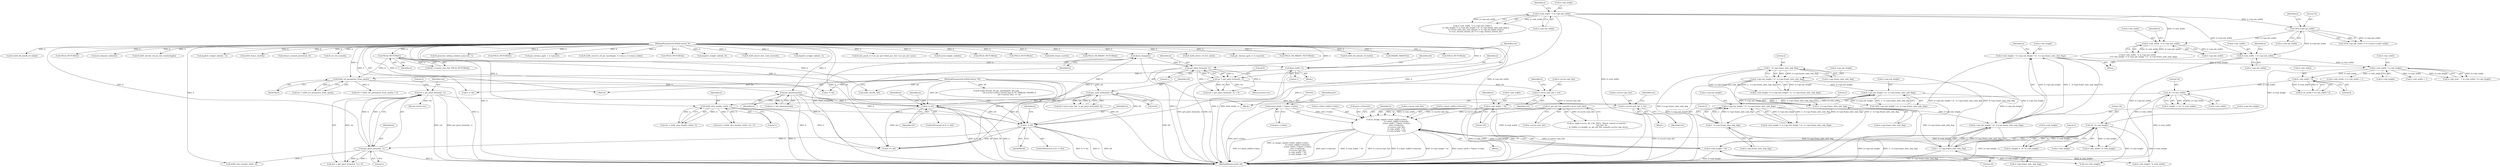 digraph "0_FFmpeg_29ffeef5e73b8f41ff3a3f2242d356759c66f91f@API" {
"1001632" [label="(Call,av_image_copy(h->short_ref[0]->f.data,\n                                  h->short_ref[0]->f.linesize,\n                                  (const uint8_t **)prev->f.data,\n                                  prev->f.linesize,\n                                  h->avctx->pix_fmt,\n                                  h->mb_width  * 16,\n                                  h->mb_height * 16))"];
"1001651" [label="(Call,(const uint8_t **)prev->f.data)"];
"1000951" [label="(Call,h->avctx->pix_fmt = ret)"];
"1000943" [label="(Call,ret = get_pixel_format(h, 1))"];
"1000945" [label="(Call,get_pixel_format(h, 1))"];
"1000929" [label="(Call,h != h0)"];
"1000909" [label="(Call,h264_slice_header_init(h, 1))"];
"1000874" [label="(Call,get_pixel_format(h, 1))"];
"1000868" [label="(Call,flush_change(h))"];
"1000851" [label="(Call,h != h0)"];
"1000735" [label="(Call,init_dimensions(h))"];
"1000495" [label="(Call,h264_set_parameter_from_sps(h))"];
"1000186" [label="(Call,field_end(h, 1))"];
"1000183" [label="(Call,FIELD_PICTURE(h))"];
"1000125" [label="(MethodParameterIn,H264Context *h)"];
"1000643" [label="(Call,get_pixel_format(h0, 0))"];
"1000126" [label="(MethodParameterIn,H264Context *h0)"];
"1000899" [label="(Call,av_get_pix_fmt_name(h->avctx->pix_fmt))"];
"1000880" [label="(Call,h->avctx->pix_fmt = ret)"];
"1000872" [label="(Call,ret = get_pixel_format(h, 1))"];
"1001668" [label="(Call,h->mb_width  * 16)"];
"1000719" [label="(Call,16 * h->mb_width)"];
"1000699" [label="(Call,h->mb_width * 4)"];
"1000679" [label="(Call,h->mb_width * h->mb_height)"];
"1000649" [label="(Call,h->mb_width  = h->sps.mb_width)"];
"1000610" [label="(Call,h->mb_width  != h->sps.mb_width)"];
"1000398" [label="(Call,h->mb_width  != h->sps.mb_width)"];
"1000541" [label="(Call,16*h->sps.mb_width)"];
"1000658" [label="(Call,h->mb_height = h->sps.mb_height * (2 - h->sps.frame_mbs_only_flag))"];
"1000662" [label="(Call,h->sps.mb_height * (2 - h->sps.frame_mbs_only_flag))"];
"1000623" [label="(Call,h->sps.mb_height * (2 - h->sps.frame_mbs_only_flag))"];
"1000557" [label="(Call,h->sps.mb_height * (2 - h->sps.frame_mbs_only_flag))"];
"1000412" [label="(Call,h->sps.mb_height * (2 - h->sps.frame_mbs_only_flag))"];
"1000418" [label="(Call,2 - h->sps.frame_mbs_only_flag)"];
"1000563" [label="(Call,2 - h->sps.frame_mbs_only_flag)"];
"1000629" [label="(Call,2 - h->sps.frame_mbs_only_flag)"];
"1000668" [label="(Call,2 - h->sps.frame_mbs_only_flag)"];
"1001673" [label="(Call,h->mb_height * 16)"];
"1000728" [label="(Call,16 * h->mb_height)"];
"1000563" [label="(Call,2 - h->sps.frame_mbs_only_flag)"];
"1001583" [label="(Call,ff_generate_sliding_window_mmcos(h, 1))"];
"1000869" [label="(Identifier,h)"];
"1000877" [label="(Literal,0)"];
"1001830" [label="(Call,FIELD_PICTURE(h))"];
"1002581" [label="(Call,get_chroma_qp(h, 1, h->qscale))"];
"1001602" [label="(Call,ff_h264_execute_ref_pic_marking(h, h->mmco, h->mmco_index))"];
"1000881" [label="(Call,h->avctx->pix_fmt)"];
"1001805" [label="(Call,FIELD_PICTURE(h))"];
"1000721" [label="(Call,h->mb_width)"];
"1000649" [label="(Call,h->mb_width  = h->sps.mb_width)"];
"1000931" [label="(Identifier,h0)"];
"1001642" [label="(Call,h->short_ref[0]->f.linesize)"];
"1000659" [label="(Call,h->mb_height)"];
"1000653" [label="(Call,h->sps.mb_width)"];
"1000868" [label="(Call,flush_change(h))"];
"1001914" [label="(Call,clone_slice(h, h0))"];
"1000945" [label="(Call,get_pixel_format(h, 1))"];
"1000543" [label="(Call,h->sps.mb_width)"];
"1000724" [label="(Call,h->height = 16 * h->mb_height)"];
"1001651" [label="(Call,(const uint8_t **)prev->f.data)"];
"1002457" [label="(Call,implicit_weight_table(h, 0))"];
"1001633" [label="(Call,h->short_ref[0]->f.data)"];
"1000624" [label="(Call,h->sps.mb_height)"];
"1000419" [label="(Literal,2)"];
"1000558" [label="(Call,h->sps.mb_height)"];
"1000730" [label="(Call,h->mb_height)"];
"1000397" [label="(Call,h->mb_width  != h->sps.mb_width ||\n            h->mb_height != h->sps.mb_height * (2 - h->sps.frame_mbs_only_flag) ||\n            h->avctx->bits_per_raw_sample != h->sps.bit_depth_luma ||\n            h->cur_chroma_format_idc != h->sps.chroma_format_idc)"];
"1002474" [label="(Call,ff_h264_direct_dist_scale_factor(h))"];
"1000188" [label="(Literal,1)"];
"1002460" [label="(Call,implicit_weight_table(h, 1))"];
"1000942" [label="(Call,(ret = get_pixel_format(h, 1)) < 0)"];
"1001674" [label="(Call,h->mb_height)"];
"1001658" [label="(Call,prev->f.linesize)"];
"1000876" [label="(Literal,1)"];
"1002216" [label="(Call,ff_init_poc(h, h->cur_pic_ptr->field_poc, &h->cur_pic_ptr->poc))"];
"1000700" [label="(Call,h->mb_width)"];
"1000851" [label="(Call,h != h0)"];
"1001887" [label="(Call,h->mb_height * h->mb_stride)"];
"1000728" [label="(Call,16 * h->mb_height)"];
"1000683" [label="(Call,h->mb_height)"];
"1002342" [label="(Call,ff_pred_weight_table(h))"];
"1000857" [label="(Identifier,h)"];
"1000952" [label="(Call,h->avctx->pix_fmt)"];
"1000736" [label="(Identifier,h)"];
"1002402" [label="(Call,ff_h264_decode_ref_pic_marking(h0, &h->gb,\n                                             !(h->avctx->active_thread_type & FF_THREAD_FRAME) ||\n                                             h0->current_slice == 0))"];
"1000909" [label="(Call,h264_slice_header_init(h, 1))"];
"1000928" [label="(ControlStructure,if (h != h0))"];
"1000492" [label="(Call,(ret = h264_set_parameter_from_sps(h)) < 0)"];
"1000878" [label="(Return,return ret;)"];
"1000126" [label="(MethodParameterIn,H264Context *h0)"];
"1001969" [label="(Call,h->mb_width * h->mb_height)"];
"1000496" [label="(Identifier,h)"];
"1001632" [label="(Call,av_image_copy(h->short_ref[0]->f.data,\n                                  h->short_ref[0]->f.linesize,\n                                  (const uint8_t **)prev->f.data,\n                                  prev->f.linesize,\n                                  h->avctx->pix_fmt,\n                                  h->mb_width  * 16,\n                                  h->mb_height * 16))"];
"1000944" [label="(Identifier,ret)"];
"1000850" [label="(ControlStructure,if (h != h0))"];
"1000720" [label="(Literal,16)"];
"1001800" [label="(Call,FIELD_PICTURE(h))"];
"1000690" [label="(Call,h->mb_width + 1)"];
"1001672" [label="(Literal,16)"];
"1000623" [label="(Call,h->sps.mb_height * (2 - h->sps.frame_mbs_only_flag))"];
"1001749" [label="(Call,FIELD_PICTURE(h))"];
"1001813" [label="(Call,h264_frame_start(h))"];
"1000880" [label="(Call,h->avctx->pix_fmt = ret)"];
"1002835" [label="(Call,h != h0)"];
"1000644" [label="(Identifier,h0)"];
"1001677" [label="(Literal,16)"];
"1000619" [label="(Call,h->mb_height != h->sps.mb_height * (2 - h->sps.frame_mbs_only_flag))"];
"1000948" [label="(Literal,0)"];
"1000929" [label="(Call,h != h0)"];
"1000408" [label="(Call,h->mb_height != h->sps.mb_height * (2 - h->sps.frame_mbs_only_flag))"];
"1000733" [label="(Call,ret = init_dimensions(h))"];
"1000668" [label="(Call,2 - h->sps.frame_mbs_only_flag)"];
"1000125" [label="(MethodParameterIn,H264Context *h)"];
"1000191" [label="(Identifier,h0)"];
"1000849" [label="(Block,)"];
"1001682" [label="(Identifier,h)"];
"1002027" [label="(Call,FIELD_OR_MBAFF_PICTURE(h))"];
"1000695" [label="(Call,h->b_stride = h->mb_width * 4)"];
"1002476" [label="(Call,ff_h264_direct_ref_list_init(h))"];
"1000614" [label="(Call,h->sps.mb_width)"];
"1000951" [label="(Call,h->avctx->pix_fmt = ret)"];
"1000650" [label="(Call,h->mb_width)"];
"1000555" [label="(Call,16*h->sps.mb_height * (2 - h->sps.frame_mbs_only_flag))"];
"1002569" [label="(Call,get_chroma_qp(h, 0, h->qscale))"];
"1000729" [label="(Literal,16)"];
"1001663" [label="(Call,h->avctx->pix_fmt)"];
"1000889" [label="(Identifier,h)"];
"1000187" [label="(Identifier,h)"];
"1000703" [label="(Literal,4)"];
"1000611" [label="(Call,h->mb_width)"];
"1000663" [label="(Call,h->sps.mb_height)"];
"1000557" [label="(Call,h->sps.mb_height * (2 - h->sps.frame_mbs_only_flag))"];
"1000418" [label="(Call,2 - h->sps.frame_mbs_only_flag)"];
"1001981" [label="(Call,FIELD_OR_MBAFF_PICTURE(h))"];
"1000961" [label="(Identifier,ret)"];
"1000675" [label="(Call,h->mb_num    = h->mb_width * h->mb_height)"];
"1000911" [label="(Literal,1)"];
"1000872" [label="(Call,ret = get_pixel_format(h, 1))"];
"1000886" [label="(Identifier,ret)"];
"1000542" [label="(Literal,16)"];
"1000699" [label="(Call,h->mb_width * 4)"];
"1000735" [label="(Call,init_dimensions(h))"];
"1000853" [label="(Identifier,h0)"];
"1000935" [label="(Identifier,h)"];
"1000645" [label="(Literal,0)"];
"1000946" [label="(Identifier,h)"];
"1000686" [label="(Call,h->mb_stride = h->mb_width + 1)"];
"1000629" [label="(Call,2 - h->sps.frame_mbs_only_flag)"];
"1000943" [label="(Call,ret = get_pixel_format(h, 1))"];
"1000874" [label="(Call,get_pixel_format(h, 1))"];
"1000420" [label="(Call,h->sps.frame_mbs_only_flag)"];
"1000873" [label="(Identifier,ret)"];
"1000900" [label="(Call,h->avctx->pix_fmt)"];
"1000662" [label="(Call,h->sps.mb_height * (2 - h->sps.frame_mbs_only_flag))"];
"1000630" [label="(Literal,2)"];
"1000977" [label="(Call,h == h0)"];
"1000184" [label="(Identifier,h)"];
"1000410" [label="(Identifier,h)"];
"1000962" [label="(Call,h264_slice_header_init(h, 0))"];
"1002283" [label="(Call,ff_h264_fill_default_ref_list(h))"];
"1000715" [label="(Call,h->width  = 16 * h->mb_width)"];
"1000957" [label="(Identifier,ret)"];
"1000398" [label="(Call,h->mb_width  != h->sps.mb_width)"];
"1000852" [label="(Identifier,h)"];
"1000930" [label="(Identifier,h)"];
"1000643" [label="(Call,get_pixel_format(h0, 0))"];
"1000631" [label="(Call,h->sps.frame_mbs_only_flag)"];
"1000910" [label="(Identifier,h)"];
"1000186" [label="(Call,field_end(h, 1))"];
"1000947" [label="(Literal,1)"];
"1002437" [label="(Call,FRAME_MBAFF(h))"];
"1000899" [label="(Call,av_get_pix_fmt_name(h->avctx->pix_fmt))"];
"1000871" [label="(Call,(ret = get_pixel_format(h, 1)) < 0)"];
"1001732" [label="(Call,FIELD_PICTURE(h))"];
"1002440" [label="(Call,ff_h264_fill_mbaff_ref_list(h))"];
"1000719" [label="(Call,16 * h->mb_width)"];
"1000413" [label="(Call,h->sps.mb_height)"];
"1000185" [label="(Block,)"];
"1001908" [label="(Call,h != h0)"];
"1000565" [label="(Call,h->sps.frame_mbs_only_flag)"];
"1000677" [label="(Identifier,h)"];
"1000179" [label="(Call,h0->current_slice && FIELD_PICTURE(h))"];
"1000541" [label="(Call,16*h->sps.mb_width)"];
"1000670" [label="(Call,h->sps.frame_mbs_only_flag)"];
"1001675" [label="(Identifier,h)"];
"1001653" [label="(Call,prev->f.data)"];
"1000610" [label="(Call,h->mb_width  != h->sps.mb_width)"];
"1000495" [label="(Call,h264_set_parameter_from_sps(h))"];
"1000183" [label="(Call,FIELD_PICTURE(h))"];
"1000887" [label="(Call,av_log(h->avctx, AV_LOG_INFO, \"Reinit context to %dx%d, \"\n               \"pix_fmt: %s\n\", h->width, h->height, av_get_pix_fmt_name(h->avctx->pix_fmt)))"];
"1001316" [label="(Call,FIELD_PICTURE(h))"];
"1000402" [label="(Call,h->sps.mb_width)"];
"1000399" [label="(Call,h->mb_width)"];
"1000412" [label="(Call,h->sps.mb_height * (2 - h->sps.frame_mbs_only_flag))"];
"1000991" [label="(Call,init_dequant_tables(h))"];
"1000550" [label="(Identifier,h)"];
"1002294" [label="(Call,ff_h264_decode_ref_pic_list_reordering(h))"];
"1001631" [label="(Block,)"];
"1001841" [label="(Call,i<h->mb_height)"];
"1000907" [label="(Call,ret = h264_slice_header_init(h, 1))"];
"1000658" [label="(Call,h->mb_height = h->sps.mb_height * (2 - h->sps.frame_mbs_only_flag))"];
"1001669" [label="(Call,h->mb_width)"];
"1000609" [label="(Call,h->mb_width  != h->sps.mb_width\n                     || h->mb_height != h->sps.mb_height * (2 - h->sps.frame_mbs_only_flag))"];
"1000949" [label="(Return,return ret;)"];
"1003426" [label="(MethodReturn,static int)"];
"1000493" [label="(Call,ret = h264_set_parameter_from_sps(h))"];
"1000927" [label="(Block,)"];
"1000679" [label="(Call,h->mb_width * h->mb_height)"];
"1000660" [label="(Identifier,h)"];
"1002360" [label="(Call,implicit_weight_table(h, -1))"];
"1000669" [label="(Literal,2)"];
"1001668" [label="(Call,h->mb_width  * 16)"];
"1000540" [label="(Call,16*h->sps.mb_width != h->avctx->coded_width)"];
"1000127" [label="(Block,)"];
"1000875" [label="(Identifier,h)"];
"1001660" [label="(Identifier,prev)"];
"1000680" [label="(Call,h->mb_width)"];
"1001531" [label="(Call,h264_frame_start(h))"];
"1000621" [label="(Identifier,h)"];
"1000564" [label="(Literal,2)"];
"1001826" [label="(Call,release_unused_pictures(h, 0))"];
"1000906" [label="(Call,(ret = h264_slice_header_init(h, 1)) < 0)"];
"1000637" [label="(Call,h0->avctx->pix_fmt != get_pixel_format(h0, 0))"];
"1002246" [label="(Call,ff_set_ref_count(h))"];
"1001673" [label="(Call,h->mb_height * 16)"];
"1001632" -> "1001631"  [label="AST: "];
"1001632" -> "1001673"  [label="CFG: "];
"1001633" -> "1001632"  [label="AST: "];
"1001642" -> "1001632"  [label="AST: "];
"1001651" -> "1001632"  [label="AST: "];
"1001658" -> "1001632"  [label="AST: "];
"1001663" -> "1001632"  [label="AST: "];
"1001668" -> "1001632"  [label="AST: "];
"1001673" -> "1001632"  [label="AST: "];
"1001682" -> "1001632"  [label="CFG: "];
"1001632" -> "1003426"  [label="DDG: h->mb_height * 16"];
"1001632" -> "1003426"  [label="DDG: (const uint8_t **)prev->f.data"];
"1001632" -> "1003426"  [label="DDG: h->short_ref[0]->f.data"];
"1001632" -> "1003426"  [label="DDG: av_image_copy(h->short_ref[0]->f.data,\n                                  h->short_ref[0]->f.linesize,\n                                  (const uint8_t **)prev->f.data,\n                                  prev->f.linesize,\n                                  h->avctx->pix_fmt,\n                                  h->mb_width  * 16,\n                                  h->mb_height * 16)"];
"1001632" -> "1003426"  [label="DDG: prev->f.linesize"];
"1001632" -> "1003426"  [label="DDG: h->mb_width  * 16"];
"1001632" -> "1003426"  [label="DDG: h->avctx->pix_fmt"];
"1001632" -> "1003426"  [label="DDG: h->short_ref[0]->f.linesize"];
"1001651" -> "1001632"  [label="DDG: prev->f.data"];
"1000951" -> "1001632"  [label="DDG: h->avctx->pix_fmt"];
"1000899" -> "1001632"  [label="DDG: h->avctx->pix_fmt"];
"1001668" -> "1001632"  [label="DDG: h->mb_width"];
"1001668" -> "1001632"  [label="DDG: 16"];
"1001673" -> "1001632"  [label="DDG: h->mb_height"];
"1001673" -> "1001632"  [label="DDG: 16"];
"1001651" -> "1001653"  [label="CFG: "];
"1001652" -> "1001651"  [label="AST: "];
"1001653" -> "1001651"  [label="AST: "];
"1001660" -> "1001651"  [label="CFG: "];
"1001651" -> "1003426"  [label="DDG: prev->f.data"];
"1000951" -> "1000927"  [label="AST: "];
"1000951" -> "1000957"  [label="CFG: "];
"1000952" -> "1000951"  [label="AST: "];
"1000957" -> "1000951"  [label="AST: "];
"1000961" -> "1000951"  [label="CFG: "];
"1000951" -> "1003426"  [label="DDG: h->avctx->pix_fmt"];
"1000943" -> "1000951"  [label="DDG: ret"];
"1000943" -> "1000942"  [label="AST: "];
"1000943" -> "1000945"  [label="CFG: "];
"1000944" -> "1000943"  [label="AST: "];
"1000945" -> "1000943"  [label="AST: "];
"1000948" -> "1000943"  [label="CFG: "];
"1000943" -> "1003426"  [label="DDG: ret"];
"1000943" -> "1003426"  [label="DDG: get_pixel_format(h, 1)"];
"1000943" -> "1000942"  [label="DDG: ret"];
"1000945" -> "1000943"  [label="DDG: h"];
"1000945" -> "1000943"  [label="DDG: 1"];
"1000943" -> "1000949"  [label="DDG: ret"];
"1000945" -> "1000947"  [label="CFG: "];
"1000946" -> "1000945"  [label="AST: "];
"1000947" -> "1000945"  [label="AST: "];
"1000945" -> "1003426"  [label="DDG: h"];
"1000945" -> "1000942"  [label="DDG: h"];
"1000945" -> "1000942"  [label="DDG: 1"];
"1000929" -> "1000945"  [label="DDG: h"];
"1000125" -> "1000945"  [label="DDG: h"];
"1000945" -> "1000962"  [label="DDG: h"];
"1000929" -> "1000928"  [label="AST: "];
"1000929" -> "1000931"  [label="CFG: "];
"1000930" -> "1000929"  [label="AST: "];
"1000931" -> "1000929"  [label="AST: "];
"1000935" -> "1000929"  [label="CFG: "];
"1000944" -> "1000929"  [label="CFG: "];
"1000929" -> "1003426"  [label="DDG: h != h0"];
"1000929" -> "1003426"  [label="DDG: h"];
"1000929" -> "1003426"  [label="DDG: h0"];
"1000909" -> "1000929"  [label="DDG: h"];
"1000735" -> "1000929"  [label="DDG: h"];
"1000125" -> "1000929"  [label="DDG: h"];
"1000643" -> "1000929"  [label="DDG: h0"];
"1000851" -> "1000929"  [label="DDG: h0"];
"1000126" -> "1000929"  [label="DDG: h0"];
"1000929" -> "1000977"  [label="DDG: h0"];
"1000909" -> "1000907"  [label="AST: "];
"1000909" -> "1000911"  [label="CFG: "];
"1000910" -> "1000909"  [label="AST: "];
"1000911" -> "1000909"  [label="AST: "];
"1000907" -> "1000909"  [label="CFG: "];
"1000909" -> "1003426"  [label="DDG: h"];
"1000909" -> "1000906"  [label="DDG: h"];
"1000909" -> "1000906"  [label="DDG: 1"];
"1000909" -> "1000907"  [label="DDG: h"];
"1000909" -> "1000907"  [label="DDG: 1"];
"1000874" -> "1000909"  [label="DDG: h"];
"1000125" -> "1000909"  [label="DDG: h"];
"1000909" -> "1000977"  [label="DDG: h"];
"1000874" -> "1000872"  [label="AST: "];
"1000874" -> "1000876"  [label="CFG: "];
"1000875" -> "1000874"  [label="AST: "];
"1000876" -> "1000874"  [label="AST: "];
"1000872" -> "1000874"  [label="CFG: "];
"1000874" -> "1003426"  [label="DDG: h"];
"1000874" -> "1000871"  [label="DDG: h"];
"1000874" -> "1000871"  [label="DDG: 1"];
"1000874" -> "1000872"  [label="DDG: h"];
"1000874" -> "1000872"  [label="DDG: 1"];
"1000868" -> "1000874"  [label="DDG: h"];
"1000125" -> "1000874"  [label="DDG: h"];
"1000868" -> "1000849"  [label="AST: "];
"1000868" -> "1000869"  [label="CFG: "];
"1000869" -> "1000868"  [label="AST: "];
"1000873" -> "1000868"  [label="CFG: "];
"1000868" -> "1003426"  [label="DDG: flush_change(h)"];
"1000851" -> "1000868"  [label="DDG: h"];
"1000125" -> "1000868"  [label="DDG: h"];
"1000851" -> "1000850"  [label="AST: "];
"1000851" -> "1000853"  [label="CFG: "];
"1000852" -> "1000851"  [label="AST: "];
"1000853" -> "1000851"  [label="AST: "];
"1000857" -> "1000851"  [label="CFG: "];
"1000869" -> "1000851"  [label="CFG: "];
"1000851" -> "1003426"  [label="DDG: h != h0"];
"1000851" -> "1003426"  [label="DDG: h0"];
"1000851" -> "1003426"  [label="DDG: h"];
"1000735" -> "1000851"  [label="DDG: h"];
"1000125" -> "1000851"  [label="DDG: h"];
"1000643" -> "1000851"  [label="DDG: h0"];
"1000126" -> "1000851"  [label="DDG: h0"];
"1000851" -> "1000977"  [label="DDG: h0"];
"1000735" -> "1000733"  [label="AST: "];
"1000735" -> "1000736"  [label="CFG: "];
"1000736" -> "1000735"  [label="AST: "];
"1000733" -> "1000735"  [label="CFG: "];
"1000735" -> "1003426"  [label="DDG: h"];
"1000735" -> "1000733"  [label="DDG: h"];
"1000495" -> "1000735"  [label="DDG: h"];
"1000125" -> "1000735"  [label="DDG: h"];
"1000735" -> "1000977"  [label="DDG: h"];
"1000495" -> "1000493"  [label="AST: "];
"1000495" -> "1000496"  [label="CFG: "];
"1000496" -> "1000495"  [label="AST: "];
"1000493" -> "1000495"  [label="CFG: "];
"1000495" -> "1003426"  [label="DDG: h"];
"1000495" -> "1000492"  [label="DDG: h"];
"1000495" -> "1000493"  [label="DDG: h"];
"1000186" -> "1000495"  [label="DDG: h"];
"1000183" -> "1000495"  [label="DDG: h"];
"1000125" -> "1000495"  [label="DDG: h"];
"1000186" -> "1000185"  [label="AST: "];
"1000186" -> "1000188"  [label="CFG: "];
"1000187" -> "1000186"  [label="AST: "];
"1000188" -> "1000186"  [label="AST: "];
"1000191" -> "1000186"  [label="CFG: "];
"1000186" -> "1003426"  [label="DDG: field_end(h, 1)"];
"1000186" -> "1003426"  [label="DDG: h"];
"1000183" -> "1000186"  [label="DDG: h"];
"1000125" -> "1000186"  [label="DDG: h"];
"1000183" -> "1000179"  [label="AST: "];
"1000183" -> "1000184"  [label="CFG: "];
"1000184" -> "1000183"  [label="AST: "];
"1000179" -> "1000183"  [label="CFG: "];
"1000183" -> "1003426"  [label="DDG: h"];
"1000183" -> "1000179"  [label="DDG: h"];
"1000125" -> "1000183"  [label="DDG: h"];
"1000125" -> "1000124"  [label="AST: "];
"1000125" -> "1003426"  [label="DDG: h"];
"1000125" -> "1000962"  [label="DDG: h"];
"1000125" -> "1000977"  [label="DDG: h"];
"1000125" -> "1000991"  [label="DDG: h"];
"1000125" -> "1001316"  [label="DDG: h"];
"1000125" -> "1001531"  [label="DDG: h"];
"1000125" -> "1001583"  [label="DDG: h"];
"1000125" -> "1001602"  [label="DDG: h"];
"1000125" -> "1001732"  [label="DDG: h"];
"1000125" -> "1001749"  [label="DDG: h"];
"1000125" -> "1001800"  [label="DDG: h"];
"1000125" -> "1001805"  [label="DDG: h"];
"1000125" -> "1001813"  [label="DDG: h"];
"1000125" -> "1001826"  [label="DDG: h"];
"1000125" -> "1001830"  [label="DDG: h"];
"1000125" -> "1001908"  [label="DDG: h"];
"1000125" -> "1001914"  [label="DDG: h"];
"1000125" -> "1001981"  [label="DDG: h"];
"1000125" -> "1002027"  [label="DDG: h"];
"1000125" -> "1002216"  [label="DDG: h"];
"1000125" -> "1002246"  [label="DDG: h"];
"1000125" -> "1002283"  [label="DDG: h"];
"1000125" -> "1002294"  [label="DDG: h"];
"1000125" -> "1002342"  [label="DDG: h"];
"1000125" -> "1002360"  [label="DDG: h"];
"1000125" -> "1002437"  [label="DDG: h"];
"1000125" -> "1002440"  [label="DDG: h"];
"1000125" -> "1002457"  [label="DDG: h"];
"1000125" -> "1002460"  [label="DDG: h"];
"1000125" -> "1002474"  [label="DDG: h"];
"1000125" -> "1002476"  [label="DDG: h"];
"1000125" -> "1002569"  [label="DDG: h"];
"1000125" -> "1002581"  [label="DDG: h"];
"1000125" -> "1002835"  [label="DDG: h"];
"1000643" -> "1000637"  [label="AST: "];
"1000643" -> "1000645"  [label="CFG: "];
"1000644" -> "1000643"  [label="AST: "];
"1000645" -> "1000643"  [label="AST: "];
"1000637" -> "1000643"  [label="CFG: "];
"1000643" -> "1003426"  [label="DDG: h0"];
"1000643" -> "1000637"  [label="DDG: h0"];
"1000643" -> "1000637"  [label="DDG: 0"];
"1000126" -> "1000643"  [label="DDG: h0"];
"1000643" -> "1000977"  [label="DDG: h0"];
"1000126" -> "1000124"  [label="AST: "];
"1000126" -> "1003426"  [label="DDG: h0"];
"1000126" -> "1000977"  [label="DDG: h0"];
"1000126" -> "1001908"  [label="DDG: h0"];
"1000126" -> "1001914"  [label="DDG: h0"];
"1000126" -> "1002402"  [label="DDG: h0"];
"1000126" -> "1002835"  [label="DDG: h0"];
"1000899" -> "1000887"  [label="AST: "];
"1000899" -> "1000900"  [label="CFG: "];
"1000900" -> "1000899"  [label="AST: "];
"1000887" -> "1000899"  [label="CFG: "];
"1000899" -> "1003426"  [label="DDG: h->avctx->pix_fmt"];
"1000899" -> "1000887"  [label="DDG: h->avctx->pix_fmt"];
"1000880" -> "1000899"  [label="DDG: h->avctx->pix_fmt"];
"1000880" -> "1000849"  [label="AST: "];
"1000880" -> "1000886"  [label="CFG: "];
"1000881" -> "1000880"  [label="AST: "];
"1000886" -> "1000880"  [label="AST: "];
"1000889" -> "1000880"  [label="CFG: "];
"1000872" -> "1000880"  [label="DDG: ret"];
"1000872" -> "1000871"  [label="AST: "];
"1000873" -> "1000872"  [label="AST: "];
"1000877" -> "1000872"  [label="CFG: "];
"1000872" -> "1003426"  [label="DDG: get_pixel_format(h, 1)"];
"1000872" -> "1003426"  [label="DDG: ret"];
"1000872" -> "1000871"  [label="DDG: ret"];
"1000872" -> "1000878"  [label="DDG: ret"];
"1001668" -> "1001672"  [label="CFG: "];
"1001669" -> "1001668"  [label="AST: "];
"1001672" -> "1001668"  [label="AST: "];
"1001675" -> "1001668"  [label="CFG: "];
"1001668" -> "1003426"  [label="DDG: h->mb_width"];
"1000719" -> "1001668"  [label="DDG: h->mb_width"];
"1001668" -> "1001969"  [label="DDG: h->mb_width"];
"1000719" -> "1000715"  [label="AST: "];
"1000719" -> "1000721"  [label="CFG: "];
"1000720" -> "1000719"  [label="AST: "];
"1000721" -> "1000719"  [label="AST: "];
"1000715" -> "1000719"  [label="CFG: "];
"1000719" -> "1003426"  [label="DDG: h->mb_width"];
"1000719" -> "1000715"  [label="DDG: 16"];
"1000719" -> "1000715"  [label="DDG: h->mb_width"];
"1000699" -> "1000719"  [label="DDG: h->mb_width"];
"1000719" -> "1001969"  [label="DDG: h->mb_width"];
"1000699" -> "1000695"  [label="AST: "];
"1000699" -> "1000703"  [label="CFG: "];
"1000700" -> "1000699"  [label="AST: "];
"1000703" -> "1000699"  [label="AST: "];
"1000695" -> "1000699"  [label="CFG: "];
"1000699" -> "1000695"  [label="DDG: h->mb_width"];
"1000699" -> "1000695"  [label="DDG: 4"];
"1000679" -> "1000699"  [label="DDG: h->mb_width"];
"1000679" -> "1000675"  [label="AST: "];
"1000679" -> "1000683"  [label="CFG: "];
"1000680" -> "1000679"  [label="AST: "];
"1000683" -> "1000679"  [label="AST: "];
"1000675" -> "1000679"  [label="CFG: "];
"1000679" -> "1000675"  [label="DDG: h->mb_width"];
"1000679" -> "1000675"  [label="DDG: h->mb_height"];
"1000649" -> "1000679"  [label="DDG: h->mb_width"];
"1000658" -> "1000679"  [label="DDG: h->mb_height"];
"1000679" -> "1000686"  [label="DDG: h->mb_width"];
"1000679" -> "1000690"  [label="DDG: h->mb_width"];
"1000679" -> "1000728"  [label="DDG: h->mb_height"];
"1000649" -> "1000127"  [label="AST: "];
"1000649" -> "1000653"  [label="CFG: "];
"1000650" -> "1000649"  [label="AST: "];
"1000653" -> "1000649"  [label="AST: "];
"1000660" -> "1000649"  [label="CFG: "];
"1000649" -> "1003426"  [label="DDG: h->sps.mb_width"];
"1000610" -> "1000649"  [label="DDG: h->sps.mb_width"];
"1000398" -> "1000649"  [label="DDG: h->sps.mb_width"];
"1000541" -> "1000649"  [label="DDG: h->sps.mb_width"];
"1000610" -> "1000609"  [label="AST: "];
"1000610" -> "1000614"  [label="CFG: "];
"1000611" -> "1000610"  [label="AST: "];
"1000614" -> "1000610"  [label="AST: "];
"1000621" -> "1000610"  [label="CFG: "];
"1000609" -> "1000610"  [label="CFG: "];
"1000610" -> "1000609"  [label="DDG: h->mb_width"];
"1000610" -> "1000609"  [label="DDG: h->sps.mb_width"];
"1000398" -> "1000610"  [label="DDG: h->mb_width"];
"1000541" -> "1000610"  [label="DDG: h->sps.mb_width"];
"1000398" -> "1000397"  [label="AST: "];
"1000398" -> "1000402"  [label="CFG: "];
"1000399" -> "1000398"  [label="AST: "];
"1000402" -> "1000398"  [label="AST: "];
"1000410" -> "1000398"  [label="CFG: "];
"1000397" -> "1000398"  [label="CFG: "];
"1000398" -> "1003426"  [label="DDG: h->sps.mb_width"];
"1000398" -> "1003426"  [label="DDG: h->mb_width"];
"1000398" -> "1000397"  [label="DDG: h->mb_width"];
"1000398" -> "1000397"  [label="DDG: h->sps.mb_width"];
"1000398" -> "1000541"  [label="DDG: h->sps.mb_width"];
"1000541" -> "1000540"  [label="AST: "];
"1000541" -> "1000543"  [label="CFG: "];
"1000542" -> "1000541"  [label="AST: "];
"1000543" -> "1000541"  [label="AST: "];
"1000550" -> "1000541"  [label="CFG: "];
"1000541" -> "1000540"  [label="DDG: 16"];
"1000541" -> "1000540"  [label="DDG: h->sps.mb_width"];
"1000658" -> "1000127"  [label="AST: "];
"1000658" -> "1000662"  [label="CFG: "];
"1000659" -> "1000658"  [label="AST: "];
"1000662" -> "1000658"  [label="AST: "];
"1000677" -> "1000658"  [label="CFG: "];
"1000658" -> "1003426"  [label="DDG: h->sps.mb_height * (2 - h->sps.frame_mbs_only_flag)"];
"1000662" -> "1000658"  [label="DDG: h->sps.mb_height"];
"1000662" -> "1000658"  [label="DDG: 2 - h->sps.frame_mbs_only_flag"];
"1000662" -> "1000668"  [label="CFG: "];
"1000663" -> "1000662"  [label="AST: "];
"1000668" -> "1000662"  [label="AST: "];
"1000662" -> "1003426"  [label="DDG: h->sps.mb_height"];
"1000662" -> "1003426"  [label="DDG: 2 - h->sps.frame_mbs_only_flag"];
"1000623" -> "1000662"  [label="DDG: h->sps.mb_height"];
"1000557" -> "1000662"  [label="DDG: h->sps.mb_height"];
"1000412" -> "1000662"  [label="DDG: h->sps.mb_height"];
"1000668" -> "1000662"  [label="DDG: 2"];
"1000668" -> "1000662"  [label="DDG: h->sps.frame_mbs_only_flag"];
"1000623" -> "1000619"  [label="AST: "];
"1000623" -> "1000629"  [label="CFG: "];
"1000624" -> "1000623"  [label="AST: "];
"1000629" -> "1000623"  [label="AST: "];
"1000619" -> "1000623"  [label="CFG: "];
"1000623" -> "1000619"  [label="DDG: h->sps.mb_height"];
"1000623" -> "1000619"  [label="DDG: 2 - h->sps.frame_mbs_only_flag"];
"1000557" -> "1000623"  [label="DDG: h->sps.mb_height"];
"1000629" -> "1000623"  [label="DDG: 2"];
"1000629" -> "1000623"  [label="DDG: h->sps.frame_mbs_only_flag"];
"1000557" -> "1000555"  [label="AST: "];
"1000557" -> "1000563"  [label="CFG: "];
"1000558" -> "1000557"  [label="AST: "];
"1000563" -> "1000557"  [label="AST: "];
"1000555" -> "1000557"  [label="CFG: "];
"1000557" -> "1000555"  [label="DDG: h->sps.mb_height"];
"1000557" -> "1000555"  [label="DDG: 2 - h->sps.frame_mbs_only_flag"];
"1000412" -> "1000557"  [label="DDG: h->sps.mb_height"];
"1000563" -> "1000557"  [label="DDG: 2"];
"1000563" -> "1000557"  [label="DDG: h->sps.frame_mbs_only_flag"];
"1000412" -> "1000408"  [label="AST: "];
"1000412" -> "1000418"  [label="CFG: "];
"1000413" -> "1000412"  [label="AST: "];
"1000418" -> "1000412"  [label="AST: "];
"1000408" -> "1000412"  [label="CFG: "];
"1000412" -> "1003426"  [label="DDG: h->sps.mb_height"];
"1000412" -> "1003426"  [label="DDG: 2 - h->sps.frame_mbs_only_flag"];
"1000412" -> "1000408"  [label="DDG: h->sps.mb_height"];
"1000412" -> "1000408"  [label="DDG: 2 - h->sps.frame_mbs_only_flag"];
"1000418" -> "1000412"  [label="DDG: 2"];
"1000418" -> "1000412"  [label="DDG: h->sps.frame_mbs_only_flag"];
"1000418" -> "1000420"  [label="CFG: "];
"1000419" -> "1000418"  [label="AST: "];
"1000420" -> "1000418"  [label="AST: "];
"1000418" -> "1003426"  [label="DDG: h->sps.frame_mbs_only_flag"];
"1000418" -> "1000563"  [label="DDG: h->sps.frame_mbs_only_flag"];
"1000418" -> "1000668"  [label="DDG: h->sps.frame_mbs_only_flag"];
"1000563" -> "1000565"  [label="CFG: "];
"1000564" -> "1000563"  [label="AST: "];
"1000565" -> "1000563"  [label="AST: "];
"1000563" -> "1000629"  [label="DDG: h->sps.frame_mbs_only_flag"];
"1000563" -> "1000668"  [label="DDG: h->sps.frame_mbs_only_flag"];
"1000629" -> "1000631"  [label="CFG: "];
"1000630" -> "1000629"  [label="AST: "];
"1000631" -> "1000629"  [label="AST: "];
"1000629" -> "1000668"  [label="DDG: h->sps.frame_mbs_only_flag"];
"1000668" -> "1000670"  [label="CFG: "];
"1000669" -> "1000668"  [label="AST: "];
"1000670" -> "1000668"  [label="AST: "];
"1000668" -> "1003426"  [label="DDG: h->sps.frame_mbs_only_flag"];
"1001673" -> "1001677"  [label="CFG: "];
"1001674" -> "1001673"  [label="AST: "];
"1001677" -> "1001673"  [label="AST: "];
"1001673" -> "1003426"  [label="DDG: h->mb_height"];
"1000728" -> "1001673"  [label="DDG: h->mb_height"];
"1001673" -> "1001841"  [label="DDG: h->mb_height"];
"1001673" -> "1001887"  [label="DDG: h->mb_height"];
"1000728" -> "1000724"  [label="AST: "];
"1000728" -> "1000730"  [label="CFG: "];
"1000729" -> "1000728"  [label="AST: "];
"1000730" -> "1000728"  [label="AST: "];
"1000724" -> "1000728"  [label="CFG: "];
"1000728" -> "1003426"  [label="DDG: h->mb_height"];
"1000728" -> "1000724"  [label="DDG: 16"];
"1000728" -> "1000724"  [label="DDG: h->mb_height"];
"1000728" -> "1001841"  [label="DDG: h->mb_height"];
"1000728" -> "1001887"  [label="DDG: h->mb_height"];
"1000728" -> "1001969"  [label="DDG: h->mb_height"];
}
